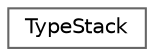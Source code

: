 digraph "Иерархия классов. Графический вид."
{
 // LATEX_PDF_SIZE
  bgcolor="transparent";
  edge [fontname=Helvetica,fontsize=10,labelfontname=Helvetica,labelfontsize=10];
  node [fontname=Helvetica,fontsize=10,shape=box,height=0.2,width=0.4];
  rankdir="LR";
  Node0 [label="TypeStack",height=0.2,width=0.4,color="grey40", fillcolor="white", style="filled",URL="$class_type_stack.html",tooltip="Класс стека типов"];
}
